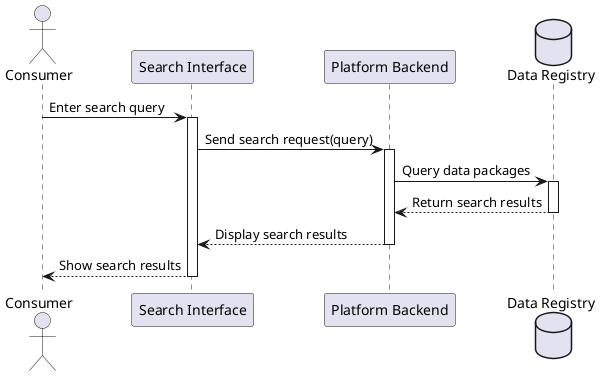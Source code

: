 @startuml
actor Consumer
participant "Search Interface" as SI
participant "Platform Backend" as PB
database "Data Registry" as DR

Consumer -> SI: Enter search query
activate SI

SI -> PB: Send search request(query)
activate PB

PB -> DR: Query data packages
activate DR

DR --> PB: Return search results
deactivate DR

PB --> SI: Display search results
deactivate PB

SI --> Consumer: Show search results
deactivate SI

@enduml
